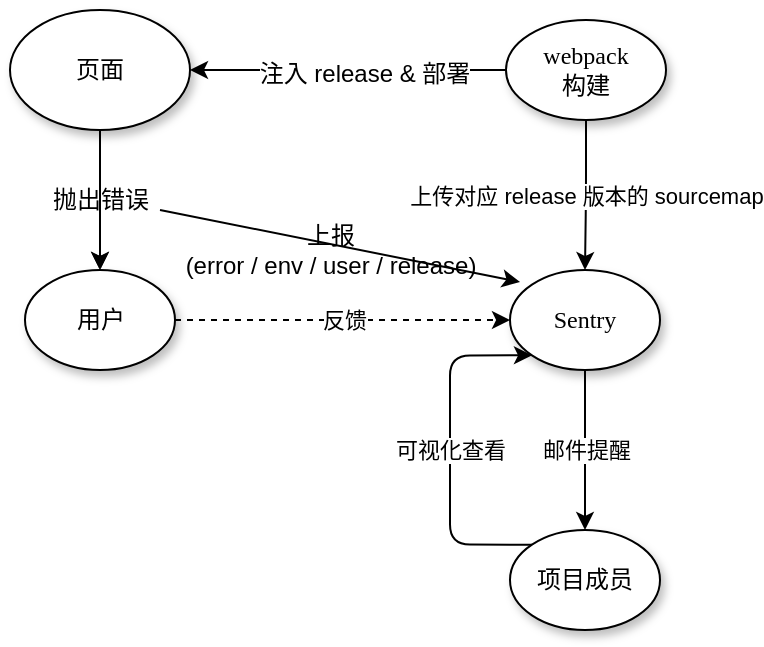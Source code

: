 <mxfile version="11.0.4" type="github"><diagram name="Page-1" id="42789a77-a242-8287-6e28-9cd8cfd52e62"><mxGraphModel dx="946" dy="526" grid="1" gridSize="10" guides="1" tooltips="1" connect="1" arrows="1" fold="1" page="1" pageScale="1" pageWidth="1100" pageHeight="850" background="#ffffff" math="0" shadow="0"><root><mxCell id="0"/><mxCell id="1" parent="0"/><mxCell id="xIY4ceCUWEzY5C_TNw_J-13" value="邮件提醒" style="edgeStyle=orthogonalEdgeStyle;rounded=1;orthogonalLoop=1;jettySize=auto;html=1;startArrow=none;startFill=0;" edge="1" parent="1" source="xIY4ceCUWEzY5C_TNw_J-5" target="xIY4ceCUWEzY5C_TNw_J-12"><mxGeometry relative="1" as="geometry"/></mxCell><mxCell id="xIY4ceCUWEzY5C_TNw_J-4" value="" style="edgeStyle=orthogonalEdgeStyle;rounded=0;orthogonalLoop=1;jettySize=auto;html=1;" edge="1" parent="1" source="1ea317790d2ca983-1" target="1ea317790d2ca983-2"><mxGeometry relative="1" as="geometry"/></mxCell><mxCell id="1ea317790d2ca983-12" value="&lt;span style=&quot;background-color: rgb(255 , 255 , 255)&quot;&gt;抛出错误&lt;/span&gt;" style="edgeStyle=none;rounded=1;html=1;labelBackgroundColor=none;startArrow=none;startFill=0;startSize=5;endArrow=classicThin;endFill=1;endSize=5;jettySize=auto;orthogonalLoop=1;strokeColor=#B3B3B3;strokeWidth=1;fontFamily=Verdana;fontSize=12;fontColor=#000000;" parent="1" source="1ea317790d2ca983-1" target="1ea317790d2ca983-2" edge="1"><mxGeometry relative="1" as="geometry"/></mxCell><mxCell id="xIY4ceCUWEzY5C_TNw_J-1" value="" style="edgeStyle=orthogonalEdgeStyle;rounded=0;orthogonalLoop=1;jettySize=auto;html=1;" edge="1" parent="1" source="1ea317790d2ca983-1" target="1ea317790d2ca983-2"><mxGeometry relative="1" as="geometry"/></mxCell><mxCell id="xIY4ceCUWEzY5C_TNw_J-17" value="" style="edgeStyle=orthogonalEdgeStyle;rounded=1;orthogonalLoop=1;jettySize=auto;html=1;startArrow=none;startFill=0;" edge="1" parent="1" source="xIY4ceCUWEzY5C_TNw_J-16" target="1ea317790d2ca983-1"><mxGeometry relative="1" as="geometry"/></mxCell><mxCell id="xIY4ceCUWEzY5C_TNw_J-24" value="注入 release &amp;amp; 部署" style="text;html=1;resizable=0;points=[];align=center;verticalAlign=middle;labelBackgroundColor=#ffffff;" vertex="1" connectable="0" parent="xIY4ceCUWEzY5C_TNw_J-17"><mxGeometry x="-0.1" y="2" relative="1" as="geometry"><mxPoint as="offset"/></mxGeometry></mxCell><mxCell id="1ea317790d2ca983-1" value="页面" style="ellipse;whiteSpace=wrap;html=1;rounded=0;shadow=1;comic=0;labelBackgroundColor=none;strokeColor=#000000;strokeWidth=1;fillColor=#FFFFFF;fontFamily=Verdana;fontSize=12;fontColor=#000000;align=center;" parent="1" vertex="1"><mxGeometry x="370" y="160" width="90" height="60" as="geometry"/></mxCell><mxCell id="xIY4ceCUWEzY5C_TNw_J-25" value="上传对应 release 版本的 sourcemap" style="edgeStyle=orthogonalEdgeStyle;rounded=1;orthogonalLoop=1;jettySize=auto;html=1;startArrow=none;startFill=0;" edge="1" parent="1" source="xIY4ceCUWEzY5C_TNw_J-16" target="xIY4ceCUWEzY5C_TNw_J-5"><mxGeometry relative="1" as="geometry"/></mxCell><mxCell id="xIY4ceCUWEzY5C_TNw_J-16" value="webpack &lt;br&gt;构建" style="ellipse;whiteSpace=wrap;html=1;rounded=0;shadow=1;comic=0;labelBackgroundColor=none;strokeColor=#000000;strokeWidth=1;fillColor=#FFFFFF;fontFamily=Verdana;fontSize=12;fontColor=#000000;align=center;" vertex="1" parent="1"><mxGeometry x="618" y="165" width="80" height="50" as="geometry"/></mxCell><mxCell id="xIY4ceCUWEzY5C_TNw_J-6" value="反馈" style="edgeStyle=orthogonalEdgeStyle;orthogonalLoop=1;jettySize=auto;html=1;rounded=1;dashed=1;" edge="1" parent="1" source="1ea317790d2ca983-2" target="xIY4ceCUWEzY5C_TNw_J-5"><mxGeometry relative="1" as="geometry"/></mxCell><mxCell id="1ea317790d2ca983-2" value="&lt;span&gt;用户&lt;/span&gt;" style="ellipse;whiteSpace=wrap;html=1;rounded=0;shadow=1;comic=0;labelBackgroundColor=none;strokeColor=#000000;strokeWidth=1;fillColor=#FFFFFF;fontFamily=Verdana;fontSize=12;fontColor=#000000;align=center;" parent="1" vertex="1"><mxGeometry x="377.5" y="290" width="75" height="50" as="geometry"/></mxCell><mxCell id="xIY4ceCUWEzY5C_TNw_J-5" value="&lt;span&gt;Sentry&lt;/span&gt;" style="ellipse;whiteSpace=wrap;html=1;rounded=0;shadow=1;comic=0;labelBackgroundColor=none;strokeColor=#000000;strokeWidth=1;fillColor=#FFFFFF;fontFamily=Verdana;fontSize=12;fontColor=#000000;align=center;" vertex="1" parent="1"><mxGeometry x="620" y="290" width="75" height="50" as="geometry"/></mxCell><mxCell id="xIY4ceCUWEzY5C_TNw_J-15" value="可视化查看" style="edgeStyle=orthogonalEdgeStyle;rounded=1;orthogonalLoop=1;jettySize=auto;html=1;exitX=0;exitY=0;exitDx=0;exitDy=0;entryX=0;entryY=1;entryDx=0;entryDy=0;startArrow=none;startFill=0;" edge="1" parent="1" source="xIY4ceCUWEzY5C_TNw_J-12" target="xIY4ceCUWEzY5C_TNw_J-5"><mxGeometry relative="1" as="geometry"><Array as="points"><mxPoint x="590" y="427"/><mxPoint x="590" y="333"/></Array></mxGeometry></mxCell><mxCell id="xIY4ceCUWEzY5C_TNw_J-12" value="项目成员" style="ellipse;whiteSpace=wrap;html=1;rounded=0;shadow=1;comic=0;labelBackgroundColor=none;strokeColor=#000000;strokeWidth=1;fillColor=#FFFFFF;fontFamily=Verdana;fontSize=12;fontColor=#000000;align=center;" vertex="1" parent="1"><mxGeometry x="620" y="420" width="75" height="50" as="geometry"/></mxCell><mxCell id="xIY4ceCUWEzY5C_TNw_J-8" value="" style="endArrow=classic;html=1;entryX=0.067;entryY=0.12;entryDx=0;entryDy=0;entryPerimeter=0;" edge="1" parent="1" target="xIY4ceCUWEzY5C_TNw_J-5"><mxGeometry width="50" height="50" relative="1" as="geometry"><mxPoint x="445" y="260" as="sourcePoint"/><mxPoint x="570" y="300" as="targetPoint"/></mxGeometry></mxCell><mxCell id="xIY4ceCUWEzY5C_TNw_J-9" value="上报&lt;br&gt;(error / env / user / release)" style="text;html=1;resizable=0;points=[];align=center;verticalAlign=middle;labelBackgroundColor=none;labelBorderColor=none;" vertex="1" connectable="0" parent="xIY4ceCUWEzY5C_TNw_J-8"><mxGeometry x="-0.067" y="-1" relative="1" as="geometry"><mxPoint x="1" y="2" as="offset"/></mxGeometry></mxCell></root></mxGraphModel></diagram></mxfile>